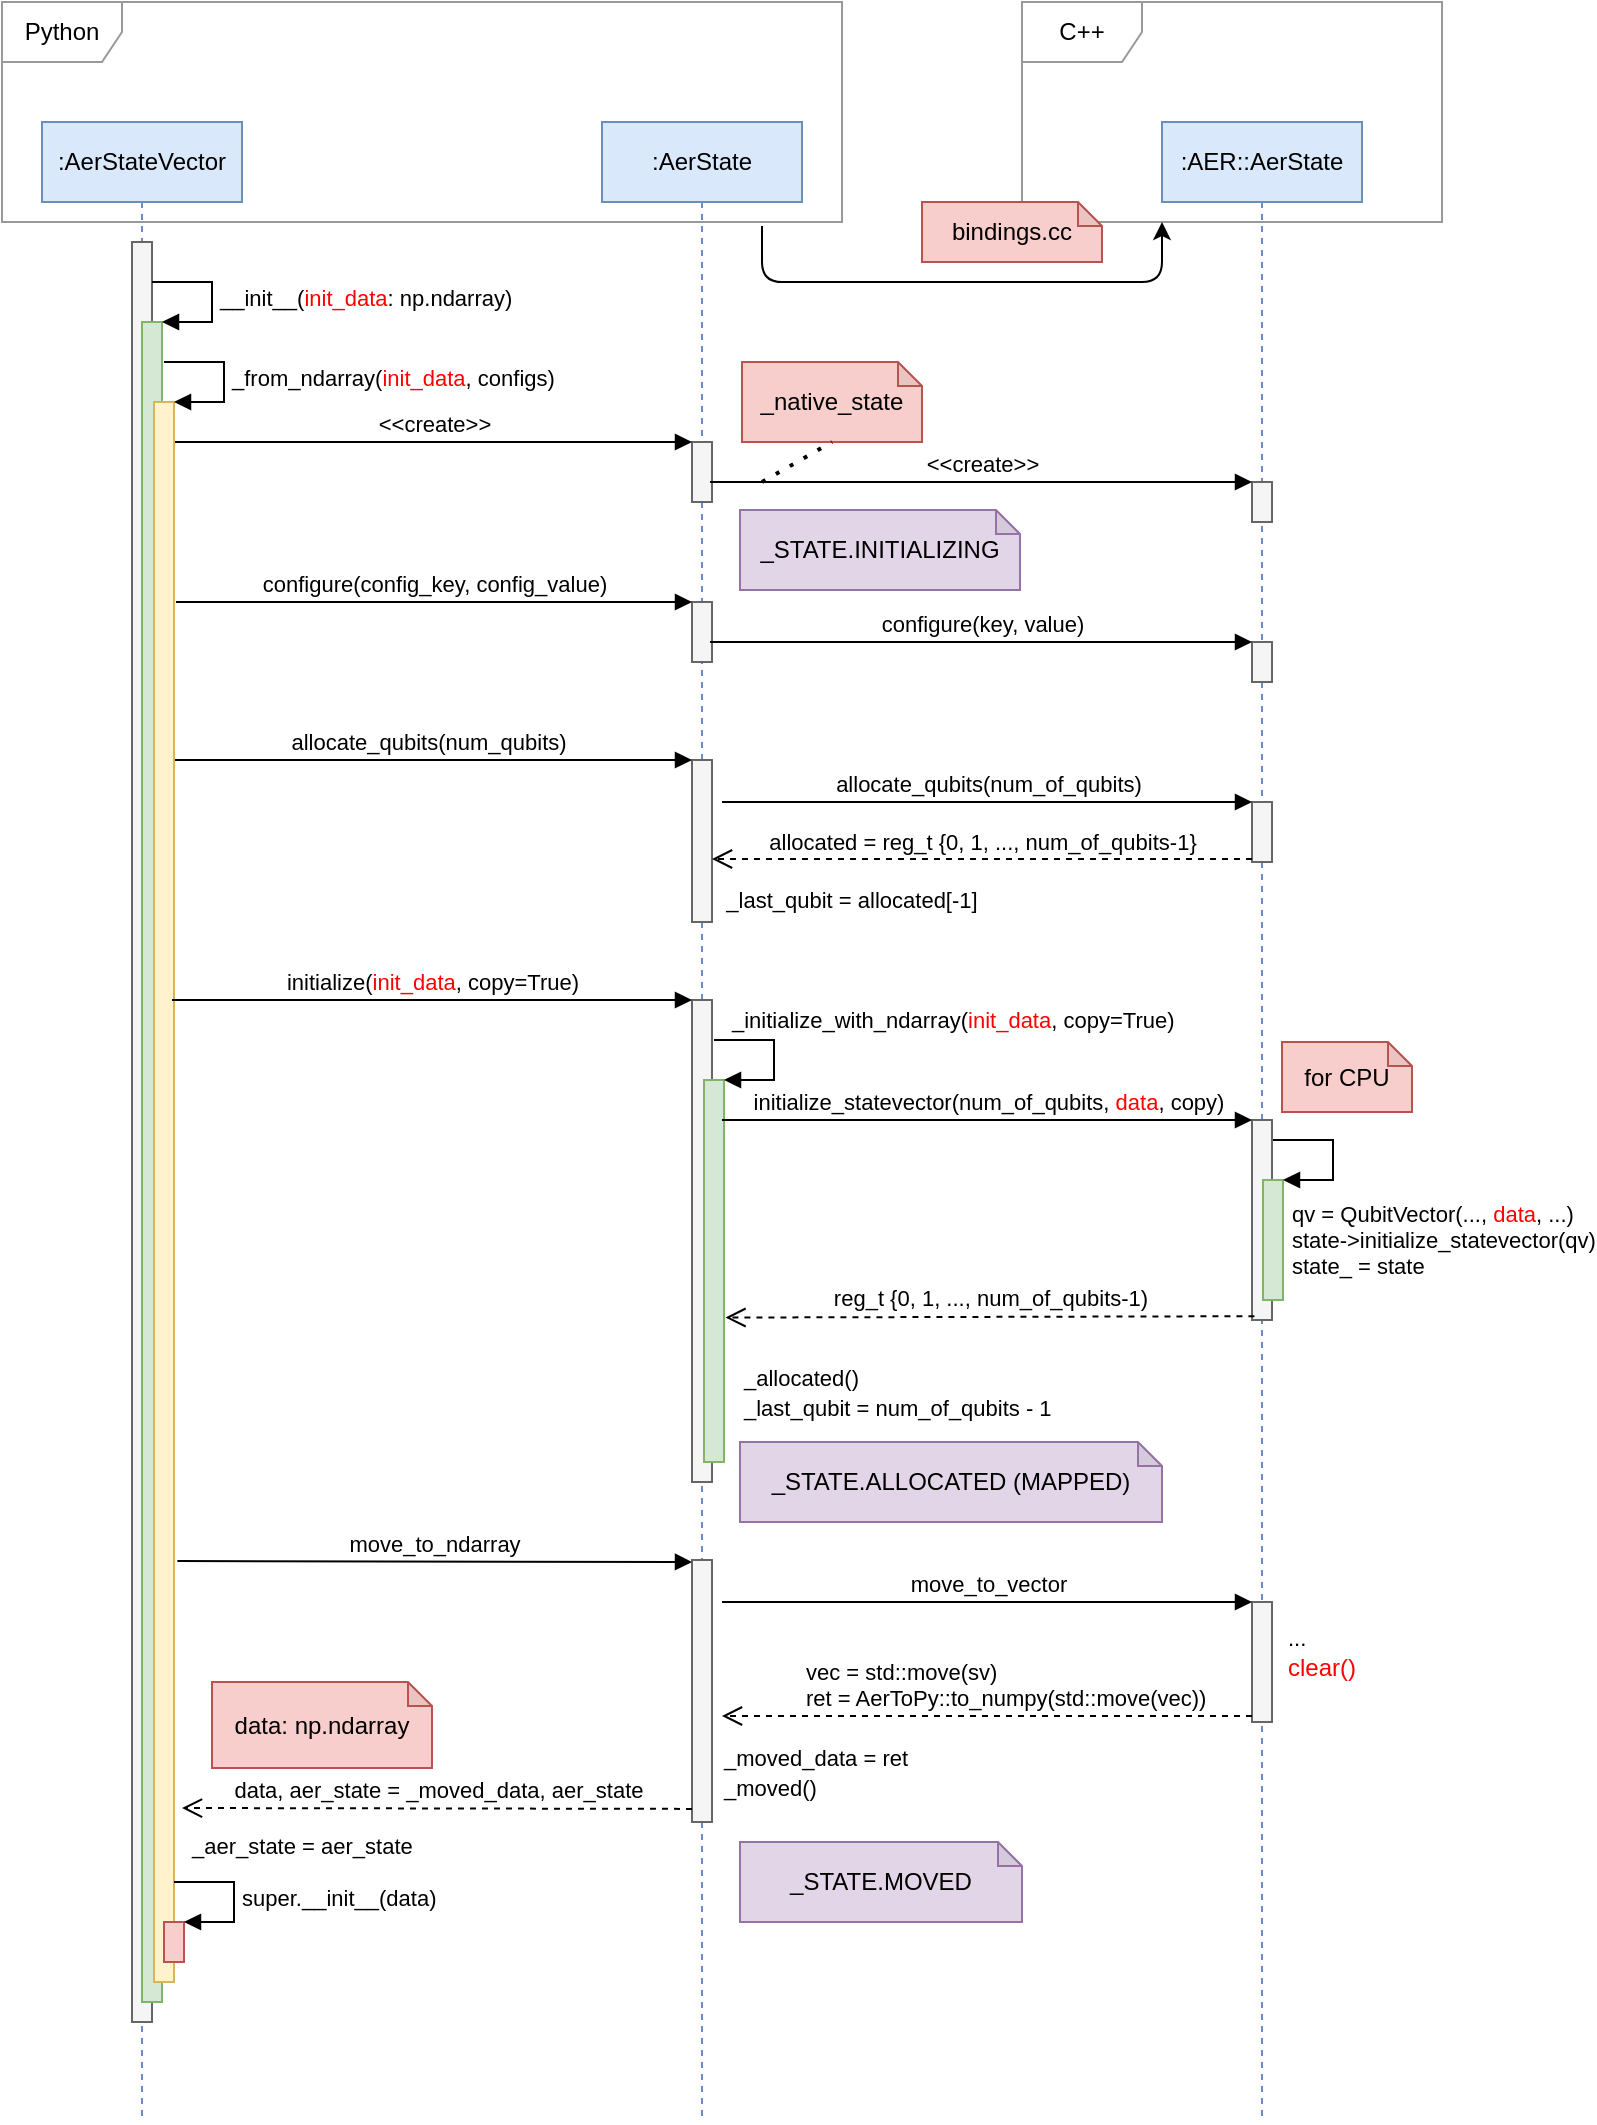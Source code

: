 <mxfile>
    <diagram id="dqudOsXMSFICv_JLVV3p" name="StateVector_Initialization">
        <mxGraphModel dx="291" dy="289" grid="1" gridSize="10" guides="1" tooltips="1" connect="1" arrows="1" fold="1" page="1" pageScale="1" pageWidth="827" pageHeight="1169" math="0" shadow="0">
            <root>
                <mxCell id="0"/>
                <mxCell id="1" parent="0"/>
                <mxCell id="4" value=":AER::AerState" style="shape=umlLifeline;perimeter=lifelinePerimeter;whiteSpace=wrap;html=1;container=1;collapsible=0;recursiveResize=0;outlineConnect=0;fillColor=#dae8fc;strokeColor=#6c8ebf;movable=1;resizable=1;rotatable=1;deletable=1;editable=1;connectable=1;" parent="1" vertex="1">
                    <mxGeometry x="600" y="80" width="100" height="1000" as="geometry"/>
                </mxCell>
                <mxCell id="24" value="" style="html=1;points=[];perimeter=orthogonalPerimeter;fillColor=#f5f5f5;fontColor=#333333;strokeColor=#666666;" parent="4" vertex="1">
                    <mxGeometry x="45" y="180" width="10" height="20" as="geometry"/>
                </mxCell>
                <mxCell id="32" value="" style="html=1;points=[];perimeter=orthogonalPerimeter;fillColor=#f5f5f5;fontColor=#333333;strokeColor=#666666;" parent="4" vertex="1">
                    <mxGeometry x="45" y="260" width="10" height="20" as="geometry"/>
                </mxCell>
                <mxCell id="E8-gc4cH8Mm7W0wq7m9V-41" value="" style="html=1;points=[];perimeter=orthogonalPerimeter;fillColor=#f5f5f5;fontColor=#333333;strokeColor=#666666;" parent="4" vertex="1">
                    <mxGeometry x="45" y="340" width="10" height="30" as="geometry"/>
                </mxCell>
                <mxCell id="p6g36HFZJA8HmugAbl4n-45" value="" style="html=1;points=[];perimeter=orthogonalPerimeter;strokeColor=#666666;fillColor=#f5f5f5;fontColor=#333333;" parent="4" vertex="1">
                    <mxGeometry x="45" y="499" width="10" height="100" as="geometry"/>
                </mxCell>
                <mxCell id="p6g36HFZJA8HmugAbl4n-49" value="" style="html=1;points=[];perimeter=orthogonalPerimeter;strokeColor=#82b366;fillColor=#d5e8d4;" parent="4" vertex="1">
                    <mxGeometry x="50.5" y="529" width="10" height="60" as="geometry"/>
                </mxCell>
                <mxCell id="p6g36HFZJA8HmugAbl4n-50" value="qv =&amp;nbsp;QubitVector(..., &lt;font color=&quot;#ff0000&quot;&gt;data&lt;/font&gt;, ...)&lt;br&gt;state-&amp;gt;initialize_statevector(qv)&lt;br&gt;state_ = state" style="edgeStyle=orthogonalEdgeStyle;html=1;align=left;spacingLeft=2;endArrow=block;rounded=0;entryX=1;entryY=0;" parent="4" target="p6g36HFZJA8HmugAbl4n-49" edge="1">
                    <mxGeometry x="1" y="30" relative="1" as="geometry">
                        <mxPoint x="55.5" y="509" as="sourcePoint"/>
                        <Array as="points">
                            <mxPoint x="85.5" y="509"/>
                        </Array>
                        <mxPoint as="offset"/>
                    </mxGeometry>
                </mxCell>
                <mxCell id="p6g36HFZJA8HmugAbl4n-67" value="" style="html=1;points=[];perimeter=orthogonalPerimeter;fontColor=#333333;strokeColor=#666666;fillColor=#f5f5f5;" parent="4" vertex="1">
                    <mxGeometry x="45" y="740" width="10" height="60" as="geometry"/>
                </mxCell>
                <mxCell id="p6g36HFZJA8HmugAbl4n-70" value="&lt;span style=&quot;color: rgb(0 , 0 , 0) ; font-size: 11px ; background-color: rgb(255 , 255 , 255)&quot;&gt;...&lt;br&gt;&lt;/span&gt;clear()" style="text;html=1;strokeColor=none;fillColor=none;align=left;verticalAlign=middle;whiteSpace=wrap;rounded=0;fontColor=#FF0000;" parent="4" vertex="1">
                    <mxGeometry x="60.5" y="750" width="60" height="30" as="geometry"/>
                </mxCell>
                <mxCell id="3" value=":AerState" style="shape=umlLifeline;perimeter=lifelinePerimeter;whiteSpace=wrap;html=1;container=1;collapsible=0;recursiveResize=0;outlineConnect=0;fillColor=#dae8fc;strokeColor=#6c8ebf;movable=1;resizable=1;rotatable=1;deletable=1;editable=1;connectable=1;" parent="1" vertex="1">
                    <mxGeometry x="320" y="80" width="100" height="1000" as="geometry"/>
                </mxCell>
                <mxCell id="16" value="" style="html=1;points=[];perimeter=orthogonalPerimeter;fillColor=#f5f5f5;fontColor=#333333;strokeColor=#666666;" parent="3" vertex="1">
                    <mxGeometry x="45" y="160" width="10" height="30" as="geometry"/>
                </mxCell>
                <mxCell id="17" value="&amp;lt;&amp;lt;create&amp;gt;&amp;gt;" style="html=1;verticalAlign=bottom;endArrow=block;entryX=0;entryY=0;" parent="3" source="12" edge="1">
                    <mxGeometry relative="1" as="geometry">
                        <mxPoint x="-210" y="160" as="sourcePoint"/>
                        <mxPoint x="45" y="160.0" as="targetPoint"/>
                    </mxGeometry>
                </mxCell>
                <mxCell id="29" value="" style="html=1;points=[];perimeter=orthogonalPerimeter;fillColor=#f5f5f5;fontColor=#333333;strokeColor=#666666;" parent="3" vertex="1">
                    <mxGeometry x="45" y="240" width="10" height="30" as="geometry"/>
                </mxCell>
                <mxCell id="E8-gc4cH8Mm7W0wq7m9V-38" value="" style="html=1;points=[];perimeter=orthogonalPerimeter;fillColor=#f5f5f5;fontColor=#333333;strokeColor=#666666;" parent="3" vertex="1">
                    <mxGeometry x="45" y="319" width="10" height="81" as="geometry"/>
                </mxCell>
                <mxCell id="E8-gc4cH8Mm7W0wq7m9V-39" value="allocate_qubits(num_qubits)" style="html=1;verticalAlign=bottom;endArrow=block;entryX=0;entryY=0;" parent="3" target="E8-gc4cH8Mm7W0wq7m9V-38" edge="1">
                    <mxGeometry relative="1" as="geometry">
                        <mxPoint x="-220" y="319" as="sourcePoint"/>
                    </mxGeometry>
                </mxCell>
                <mxCell id="p6g36HFZJA8HmugAbl4n-38" value="" style="html=1;points=[];perimeter=orthogonalPerimeter;strokeColor=#666666;fillColor=#f5f5f5;fontColor=#333333;" parent="3" vertex="1">
                    <mxGeometry x="45" y="439" width="10" height="241" as="geometry"/>
                </mxCell>
                <mxCell id="p6g36HFZJA8HmugAbl4n-43" value="" style="html=1;points=[];perimeter=orthogonalPerimeter;strokeColor=#82b366;fillColor=#d5e8d4;" parent="3" vertex="1">
                    <mxGeometry x="51" y="479" width="10" height="191" as="geometry"/>
                </mxCell>
                <mxCell id="p6g36HFZJA8HmugAbl4n-44" value="_initialize_with_ndarray(&lt;font color=&quot;#ff0000&quot;&gt;init_data&lt;/font&gt;, copy=True)" style="edgeStyle=orthogonalEdgeStyle;html=1;align=left;spacingLeft=2;endArrow=block;rounded=0;entryX=1;entryY=0;" parent="3" target="p6g36HFZJA8HmugAbl4n-43" edge="1">
                    <mxGeometry x="-0.867" y="10" relative="1" as="geometry">
                        <mxPoint x="56" y="459" as="sourcePoint"/>
                        <Array as="points">
                            <mxPoint x="86" y="459"/>
                        </Array>
                        <mxPoint as="offset"/>
                    </mxGeometry>
                </mxCell>
                <mxCell id="p6g36HFZJA8HmugAbl4n-59" value="&lt;span style=&quot;color: rgb(0 , 0 , 0) ; font-size: 11px ; text-align: left ; background-color: rgb(255 , 255 , 255)&quot;&gt;_last_qubit = allocated[-1]&lt;/span&gt;" style="text;html=1;strokeColor=none;fillColor=none;align=center;verticalAlign=middle;whiteSpace=wrap;rounded=0;fontColor=#FF0000;" parent="3" vertex="1">
                    <mxGeometry x="60" y="374" width="130" height="30" as="geometry"/>
                </mxCell>
                <mxCell id="p6g36HFZJA8HmugAbl4n-48" value="for CPU" style="shape=note;whiteSpace=wrap;html=1;backgroundOutline=1;darkOpacity=0.05;size=12;fillColor=#f8cecc;strokeColor=#b85450;" parent="3" vertex="1">
                    <mxGeometry x="340" y="460" width="65" height="35" as="geometry"/>
                </mxCell>
                <mxCell id="p6g36HFZJA8HmugAbl4n-64" value="" style="html=1;points=[];perimeter=orthogonalPerimeter;fontColor=#333333;strokeColor=#666666;fillColor=#f5f5f5;" parent="3" vertex="1">
                    <mxGeometry x="45" y="719" width="10" height="131" as="geometry"/>
                </mxCell>
                <mxCell id="2" value=":AerStateVector" style="shape=umlLifeline;perimeter=lifelinePerimeter;whiteSpace=wrap;html=1;container=1;collapsible=0;recursiveResize=0;outlineConnect=0;fillColor=#dae8fc;strokeColor=#6c8ebf;movable=1;resizable=1;rotatable=1;deletable=1;editable=1;connectable=1;" parent="1" vertex="1">
                    <mxGeometry x="40" y="80" width="100" height="1000" as="geometry"/>
                </mxCell>
                <mxCell id="9" value="" style="html=1;points=[];perimeter=orthogonalPerimeter;fillColor=#f5f5f5;fontColor=#333333;strokeColor=#666666;" parent="2" vertex="1">
                    <mxGeometry x="45" y="60" width="10" height="890" as="geometry"/>
                </mxCell>
                <mxCell id="10" value="" style="html=1;points=[];perimeter=orthogonalPerimeter;fillColor=#d5e8d4;strokeColor=#82b366;" parent="2" vertex="1">
                    <mxGeometry x="50" y="100" width="10" height="840" as="geometry"/>
                </mxCell>
                <mxCell id="11" value="__init__(&lt;font color=&quot;#ff0000&quot;&gt;init_data&lt;/font&gt;: np.ndarray)" style="edgeStyle=orthogonalEdgeStyle;html=1;align=left;spacingLeft=2;endArrow=block;rounded=0;entryX=1;entryY=0;" parent="2" target="10" edge="1">
                    <mxGeometry relative="1" as="geometry">
                        <mxPoint x="55" y="80" as="sourcePoint"/>
                        <Array as="points">
                            <mxPoint x="85" y="80"/>
                        </Array>
                    </mxGeometry>
                </mxCell>
                <mxCell id="12" value="" style="html=1;points=[];perimeter=orthogonalPerimeter;fillColor=#fff2cc;strokeColor=#d6b656;" parent="2" vertex="1">
                    <mxGeometry x="56" y="140" width="10" height="790" as="geometry"/>
                </mxCell>
                <mxCell id="13" value="_from_ndarray(&lt;font color=&quot;#ff0000&quot;&gt;init_data&lt;/font&gt;, configs)" style="edgeStyle=orthogonalEdgeStyle;html=1;align=left;spacingLeft=2;endArrow=block;rounded=0;entryX=1;entryY=0;" parent="2" target="12" edge="1">
                    <mxGeometry relative="1" as="geometry">
                        <mxPoint x="61" y="120" as="sourcePoint"/>
                        <Array as="points">
                            <mxPoint x="91" y="120"/>
                        </Array>
                    </mxGeometry>
                </mxCell>
                <mxCell id="p6g36HFZJA8HmugAbl4n-74" value="" style="html=1;points=[];perimeter=orthogonalPerimeter;strokeColor=#b85450;fillColor=#f8cecc;" parent="2" vertex="1">
                    <mxGeometry x="61" y="900" width="10" height="20" as="geometry"/>
                </mxCell>
                <mxCell id="p6g36HFZJA8HmugAbl4n-75" value="&lt;font color=&quot;#000000&quot;&gt;super.__init__(data)&lt;/font&gt;" style="edgeStyle=orthogonalEdgeStyle;html=1;align=left;spacingLeft=2;endArrow=block;rounded=0;entryX=1;entryY=0;fontColor=#FF0000;" parent="2" target="p6g36HFZJA8HmugAbl4n-74" edge="1">
                    <mxGeometry relative="1" as="geometry">
                        <mxPoint x="66" y="880" as="sourcePoint"/>
                        <Array as="points">
                            <mxPoint x="96" y="880"/>
                        </Array>
                    </mxGeometry>
                </mxCell>
                <mxCell id="21" value="_native_state" style="shape=note;whiteSpace=wrap;html=1;backgroundOutline=1;darkOpacity=0.05;size=12;fillColor=#f8cecc;strokeColor=#b85450;" parent="1" vertex="1">
                    <mxGeometry x="390" y="200" width="90" height="40" as="geometry"/>
                </mxCell>
                <mxCell id="22" value="" style="endArrow=none;dashed=1;html=1;dashPattern=1 3;strokeWidth=2;entryX=0.5;entryY=1;entryDx=0;entryDy=0;entryPerimeter=0;" parent="1" target="21" edge="1">
                    <mxGeometry width="50" height="50" relative="1" as="geometry">
                        <mxPoint x="400" y="260" as="sourcePoint"/>
                        <mxPoint x="420" y="200" as="targetPoint"/>
                    </mxGeometry>
                </mxCell>
                <mxCell id="23" value="data: np.ndarray" style="shape=note;whiteSpace=wrap;html=1;backgroundOutline=1;darkOpacity=0.05;size=12;fillColor=#f8cecc;strokeColor=#b85450;" parent="1" vertex="1">
                    <mxGeometry x="125" y="860" width="110" height="43" as="geometry"/>
                </mxCell>
                <mxCell id="25" value="&amp;lt;&amp;lt;create&amp;gt;&amp;gt;" style="html=1;verticalAlign=bottom;endArrow=block;entryX=0;entryY=0;" parent="1" target="24" edge="1">
                    <mxGeometry relative="1" as="geometry">
                        <mxPoint x="374" y="260" as="sourcePoint"/>
                    </mxGeometry>
                </mxCell>
                <mxCell id="30" value="configure(config_key, config_value)" style="html=1;verticalAlign=bottom;endArrow=block;entryX=0;entryY=0;" parent="1" target="29" edge="1">
                    <mxGeometry relative="1" as="geometry">
                        <mxPoint x="107" y="320" as="sourcePoint"/>
                    </mxGeometry>
                </mxCell>
                <mxCell id="33" value="configure(key, value)" style="html=1;verticalAlign=bottom;endArrow=block;entryX=0;entryY=0;" parent="1" target="32" edge="1">
                    <mxGeometry relative="1" as="geometry">
                        <mxPoint x="374" y="340" as="sourcePoint"/>
                    </mxGeometry>
                </mxCell>
                <mxCell id="38" value="_STATE.INITIALIZING" style="shape=note;whiteSpace=wrap;html=1;backgroundOutline=1;darkOpacity=0.05;size=12;fillColor=#e1d5e7;strokeColor=#9673a6;" parent="1" vertex="1">
                    <mxGeometry x="389" y="274" width="140" height="40" as="geometry"/>
                </mxCell>
                <mxCell id="E8-gc4cH8Mm7W0wq7m9V-42" value="allocate_qubits(num_of_qubits)" style="html=1;verticalAlign=bottom;endArrow=block;entryX=0;entryY=0;" parent="1" target="E8-gc4cH8Mm7W0wq7m9V-41" edge="1">
                    <mxGeometry relative="1" as="geometry">
                        <mxPoint x="380" y="420" as="sourcePoint"/>
                    </mxGeometry>
                </mxCell>
                <mxCell id="E8-gc4cH8Mm7W0wq7m9V-43" value="allocated = reg_t {0, 1, ..., num_of_qubits-1}" style="html=1;verticalAlign=bottom;endArrow=open;dashed=1;endSize=8;exitX=0;exitY=0.95;" parent="1" source="E8-gc4cH8Mm7W0wq7m9V-41" target="E8-gc4cH8Mm7W0wq7m9V-38" edge="1">
                    <mxGeometry relative="1" as="geometry">
                        <mxPoint x="380" y="458" as="targetPoint"/>
                    </mxGeometry>
                </mxCell>
                <mxCell id="E8-gc4cH8Mm7W0wq7m9V-44" value="Python" style="shape=umlFrame;whiteSpace=wrap;html=1;movable=0;resizable=0;rotatable=0;deletable=0;editable=0;connectable=0;strokeColor=#999999;" parent="1" vertex="1">
                    <mxGeometry x="20" y="20" width="420" height="110" as="geometry"/>
                </mxCell>
                <mxCell id="E8-gc4cH8Mm7W0wq7m9V-45" value="C++" style="shape=umlFrame;whiteSpace=wrap;html=1;movable=0;resizable=0;rotatable=0;deletable=0;editable=0;connectable=0;strokeColor=#999999;" parent="1" vertex="1">
                    <mxGeometry x="530" y="20" width="210" height="110" as="geometry"/>
                </mxCell>
                <mxCell id="E8-gc4cH8Mm7W0wq7m9V-46" value="" style="endArrow=classic;html=1;" parent="1" edge="1">
                    <mxGeometry width="50" height="50" relative="1" as="geometry">
                        <mxPoint x="400" y="132" as="sourcePoint"/>
                        <mxPoint x="600" y="130" as="targetPoint"/>
                        <Array as="points">
                            <mxPoint x="400" y="160"/>
                            <mxPoint x="600" y="160"/>
                        </Array>
                    </mxGeometry>
                </mxCell>
                <mxCell id="E8-gc4cH8Mm7W0wq7m9V-47" value="bindings.cc" style="shape=note;whiteSpace=wrap;html=1;backgroundOutline=1;darkOpacity=0.05;size=12;fillColor=#f8cecc;strokeColor=#b85450;" parent="1" vertex="1">
                    <mxGeometry x="480" y="120" width="90" height="30" as="geometry"/>
                </mxCell>
                <mxCell id="p6g36HFZJA8HmugAbl4n-39" value="initialize(&lt;font color=&quot;#ff0000&quot;&gt;init_data&lt;/font&gt;, copy=True)" style="html=1;verticalAlign=bottom;endArrow=block;entryX=0;entryY=0;" parent="1" target="p6g36HFZJA8HmugAbl4n-38" edge="1">
                    <mxGeometry relative="1" as="geometry">
                        <mxPoint x="105" y="519" as="sourcePoint"/>
                    </mxGeometry>
                </mxCell>
                <mxCell id="p6g36HFZJA8HmugAbl4n-46" value="initialize_statevector(num_of_qubits, &lt;font color=&quot;#ff0000&quot;&gt;data&lt;/font&gt;, copy)" style="html=1;verticalAlign=bottom;endArrow=block;" parent="1" edge="1">
                    <mxGeometry relative="1" as="geometry">
                        <mxPoint x="380" y="579" as="sourcePoint"/>
                        <mxPoint x="645" y="579" as="targetPoint"/>
                    </mxGeometry>
                </mxCell>
                <mxCell id="p6g36HFZJA8HmugAbl4n-47" value="reg_t {0, 1, ..., num_of_qubits-1)" style="html=1;verticalAlign=bottom;endArrow=open;dashed=1;endSize=8;exitX=0.122;exitY=0.951;entryX=1.075;entryY=0.827;entryDx=0;entryDy=0;entryPerimeter=0;exitDx=0;exitDy=0;exitPerimeter=0;" parent="1" edge="1">
                    <mxGeometry relative="1" as="geometry">
                        <mxPoint x="381.75" y="677.78" as="targetPoint"/>
                        <mxPoint x="646.22" y="677.1" as="sourcePoint"/>
                    </mxGeometry>
                </mxCell>
                <mxCell id="p6g36HFZJA8HmugAbl4n-60" value="&lt;span style=&quot;background-color: rgb(255, 255, 255);&quot;&gt;&lt;font color=&quot;#000000&quot;&gt;&lt;span style=&quot;font-size: 11px&quot;&gt;_allocated()&lt;/span&gt;&lt;/font&gt;&lt;br&gt;&lt;font color=&quot;#000000&quot;&gt;&lt;span style=&quot;font-size: 11px&quot;&gt;_last_qubit =&amp;nbsp;&lt;/span&gt;&lt;/font&gt;&lt;/span&gt;&lt;font color=&quot;#000000&quot;&gt;&lt;span style=&quot;font-size: 11px&quot;&gt;num_of_qubits - 1&lt;/span&gt;&lt;/font&gt;" style="text;html=1;strokeColor=none;fillColor=none;align=left;verticalAlign=middle;whiteSpace=wrap;rounded=0;fontColor=#FF0000;" parent="1" vertex="1">
                    <mxGeometry x="389" y="700" width="161" height="30" as="geometry"/>
                </mxCell>
                <mxCell id="p6g36HFZJA8HmugAbl4n-63" value="_STATE.ALLOCATED (MAPPED)" style="shape=note;whiteSpace=wrap;html=1;backgroundOutline=1;darkOpacity=0.05;size=12;fillColor=#e1d5e7;strokeColor=#9673a6;" parent="1" vertex="1">
                    <mxGeometry x="389" y="740" width="211" height="40" as="geometry"/>
                </mxCell>
                <mxCell id="p6g36HFZJA8HmugAbl4n-65" value="&lt;font color=&quot;#000000&quot;&gt;move_to_ndarray&lt;/font&gt;" style="html=1;verticalAlign=bottom;endArrow=block;entryX=0;entryY=0;fontColor=#FF0000;exitX=1.17;exitY=0.85;exitDx=0;exitDy=0;exitPerimeter=0;" parent="1" edge="1">
                    <mxGeometry relative="1" as="geometry">
                        <mxPoint x="107.7" y="799.5" as="sourcePoint"/>
                        <mxPoint x="365" y="800" as="targetPoint"/>
                    </mxGeometry>
                </mxCell>
                <mxCell id="p6g36HFZJA8HmugAbl4n-68" value="move_to_vector" style="html=1;verticalAlign=bottom;endArrow=block;entryX=0;entryY=0;fontColor=#000000;" parent="1" target="p6g36HFZJA8HmugAbl4n-67" edge="1">
                    <mxGeometry relative="1" as="geometry">
                        <mxPoint x="380" y="820" as="sourcePoint"/>
                    </mxGeometry>
                </mxCell>
                <mxCell id="p6g36HFZJA8HmugAbl4n-69" value="vec = std::move(sv)&lt;br&gt;ret = AerToPy::to_numpy(std::move(vec))" style="html=1;verticalAlign=bottom;endArrow=open;dashed=1;endSize=8;exitX=0;exitY=0.95;fontColor=#000000;align=left;" parent="1" source="p6g36HFZJA8HmugAbl4n-67" edge="1">
                    <mxGeometry x="0.698" relative="1" as="geometry">
                        <mxPoint x="380" y="877" as="targetPoint"/>
                        <mxPoint as="offset"/>
                    </mxGeometry>
                </mxCell>
                <mxCell id="p6g36HFZJA8HmugAbl4n-66" value="&lt;font color=&quot;#000000&quot;&gt;data, aer_state = _moved_data, aer_state&lt;/font&gt;" style="html=1;verticalAlign=bottom;endArrow=open;dashed=1;endSize=8;exitX=0;exitY=0.95;fontColor=#FF0000;" parent="1" source="p6g36HFZJA8HmugAbl4n-64" edge="1">
                    <mxGeometry relative="1" as="geometry">
                        <mxPoint x="110" y="923" as="targetPoint"/>
                    </mxGeometry>
                </mxCell>
                <mxCell id="p6g36HFZJA8HmugAbl4n-71" value="&lt;span style=&quot;background-color: rgb(255 , 255 , 255)&quot;&gt;&lt;font color=&quot;#000000&quot;&gt;&lt;span style=&quot;font-size: 11px&quot;&gt;_moved_data = ret&lt;/span&gt;&lt;/font&gt;&lt;br&gt;&lt;font color=&quot;#000000&quot;&gt;&lt;span style=&quot;font-size: 11px&quot;&gt;_moved()&lt;/span&gt;&lt;/font&gt;&lt;/span&gt;" style="text;html=1;strokeColor=none;fillColor=none;align=left;verticalAlign=middle;whiteSpace=wrap;rounded=0;fontColor=#FF0000;" parent="1" vertex="1">
                    <mxGeometry x="378.5" y="890" width="161" height="30" as="geometry"/>
                </mxCell>
                <mxCell id="p6g36HFZJA8HmugAbl4n-72" value="_STATE.MOVED" style="shape=note;whiteSpace=wrap;html=1;backgroundOutline=1;darkOpacity=0.05;size=12;fillColor=#e1d5e7;strokeColor=#9673a6;" parent="1" vertex="1">
                    <mxGeometry x="389" y="940" width="141" height="40" as="geometry"/>
                </mxCell>
                <mxCell id="p6g36HFZJA8HmugAbl4n-73" value="&lt;font color=&quot;#000000&quot;&gt;&lt;span style=&quot;font-size: 11px ; background-color: rgb(255 , 255 , 255)&quot;&gt;_aer_state = aer_state&lt;/span&gt;&lt;/font&gt;" style="text;html=1;strokeColor=none;fillColor=none;align=left;verticalAlign=middle;whiteSpace=wrap;rounded=0;fontColor=#FF0000;" parent="1" vertex="1">
                    <mxGeometry x="113" y="927" width="161" height="30" as="geometry"/>
                </mxCell>
            </root>
        </mxGraphModel>
    </diagram>
    <diagram id="XBzr-M2RMqgCWCsHORJS" name="AerState_state_transition">
        <mxGraphModel dx="766" dy="357" grid="1" gridSize="10" guides="1" tooltips="1" connect="1" arrows="1" fold="1" page="1" pageScale="1" pageWidth="827" pageHeight="1169" math="0" shadow="0">
            <root>
                <mxCell id="FKvRg5avlS0RdfHe7xMF-0"/>
                <mxCell id="FKvRg5avlS0RdfHe7xMF-1" parent="FKvRg5avlS0RdfHe7xMF-0"/>
                <mxCell id="o4FnzVwhx6e5Ym-4PX9w-4" value="INITIALIZING" style="swimlane;fontStyle=1;align=center;verticalAlign=middle;childLayout=stackLayout;horizontal=1;startSize=30;horizontalStack=0;resizeParent=0;resizeLast=1;container=0;fontColor=#000000;collapsible=0;rounded=1;arcSize=30;strokeColor=#ff0000;fillColor=#ffffc0;swimlaneFillColor=#ffffc0;dropTarget=0;" parent="FKvRg5avlS0RdfHe7xMF-1" vertex="1">
                    <mxGeometry x="200" y="40" width="160" height="60" as="geometry"/>
                </mxCell>
                <mxCell id="o4FnzVwhx6e5Ym-4PX9w-6" value="" style="edgeStyle=orthogonalEdgeStyle;html=1;verticalAlign=bottom;endArrow=open;endSize=8;strokeColor=#ff0000;entryX=0.5;entryY=0;entryDx=0;entryDy=0;" parent="FKvRg5avlS0RdfHe7xMF-1" source="o4FnzVwhx6e5Ym-4PX9w-4" target="o4FnzVwhx6e5Ym-4PX9w-7" edge="1">
                    <mxGeometry relative="1" as="geometry">
                        <mxPoint x="310" y="190" as="targetPoint"/>
                        <Array as="points">
                            <mxPoint x="240" y="140"/>
                            <mxPoint x="160" y="140"/>
                        </Array>
                    </mxGeometry>
                </mxCell>
                <mxCell id="o4FnzVwhx6e5Ym-4PX9w-7" value="ALLOCATED" style="swimlane;fontStyle=1;align=center;verticalAlign=middle;childLayout=stackLayout;horizontal=1;startSize=30;horizontalStack=0;resizeParent=0;resizeLast=1;container=0;fontColor=#000000;collapsible=0;rounded=1;arcSize=30;strokeColor=#ff0000;fillColor=#ffffc0;swimlaneFillColor=#ffffc0;dropTarget=0;" parent="FKvRg5avlS0RdfHe7xMF-1" vertex="1">
                    <mxGeometry x="80" y="160" width="160" height="60" as="geometry"/>
                </mxCell>
                <mxCell id="o4FnzVwhx6e5Ym-4PX9w-8" value="MAPPED" style="swimlane;fontStyle=1;align=center;verticalAlign=middle;childLayout=stackLayout;horizontal=1;startSize=30;horizontalStack=0;resizeParent=0;resizeLast=1;container=0;fontColor=#000000;collapsible=0;rounded=1;arcSize=30;strokeColor=#ff0000;fillColor=#ffffc0;swimlaneFillColor=#ffffc0;dropTarget=0;" parent="FKvRg5avlS0RdfHe7xMF-1" vertex="1">
                    <mxGeometry x="320" y="160" width="160" height="60" as="geometry"/>
                </mxCell>
                <mxCell id="o4FnzVwhx6e5Ym-4PX9w-9" value="MOVED" style="swimlane;fontStyle=1;align=center;verticalAlign=middle;childLayout=stackLayout;horizontal=1;startSize=30;horizontalStack=0;resizeParent=0;resizeLast=1;container=0;fontColor=#000000;collapsible=0;rounded=1;arcSize=30;strokeColor=#ff0000;fillColor=#ffffc0;swimlaneFillColor=#ffffc0;dropTarget=0;" parent="FKvRg5avlS0RdfHe7xMF-1" vertex="1">
                    <mxGeometry x="80" y="320" width="160" height="60" as="geometry"/>
                </mxCell>
                <mxCell id="o4FnzVwhx6e5Ym-4PX9w-10" value="CLOSED" style="swimlane;fontStyle=1;align=center;verticalAlign=middle;childLayout=stackLayout;horizontal=1;startSize=30;horizontalStack=0;resizeParent=0;resizeLast=1;container=0;fontColor=#000000;collapsible=0;rounded=1;arcSize=30;strokeColor=#ff0000;fillColor=#ffffc0;swimlaneFillColor=#ffffc0;dropTarget=0;" parent="FKvRg5avlS0RdfHe7xMF-1" vertex="1">
                    <mxGeometry x="320" y="320" width="160" height="60" as="geometry"/>
                </mxCell>
                <mxCell id="o4FnzVwhx6e5Ym-4PX9w-11" value="" style="edgeStyle=orthogonalEdgeStyle;html=1;verticalAlign=bottom;endArrow=open;endSize=8;strokeColor=#ff0000;entryX=0.5;entryY=0;entryDx=0;entryDy=0;exitX=0.75;exitY=1;exitDx=0;exitDy=0;" parent="FKvRg5avlS0RdfHe7xMF-1" source="o4FnzVwhx6e5Ym-4PX9w-4" target="o4FnzVwhx6e5Ym-4PX9w-8" edge="1">
                    <mxGeometry relative="1" as="geometry">
                        <mxPoint x="160" y="190" as="targetPoint"/>
                        <mxPoint x="320" y="140" as="sourcePoint"/>
                        <Array as="points">
                            <mxPoint x="320" y="140"/>
                            <mxPoint x="400" y="140"/>
                        </Array>
                    </mxGeometry>
                </mxCell>
                <mxCell id="o4FnzVwhx6e5Ym-4PX9w-12" value="" style="edgeStyle=orthogonalEdgeStyle;html=1;verticalAlign=bottom;endArrow=open;endSize=8;strokeColor=#ff0000;entryX=0.5;entryY=0;entryDx=0;entryDy=0;exitX=0.5;exitY=1;exitDx=0;exitDy=0;" parent="FKvRg5avlS0RdfHe7xMF-1" source="o4FnzVwhx6e5Ym-4PX9w-7" target="o4FnzVwhx6e5Ym-4PX9w-9" edge="1">
                    <mxGeometry relative="1" as="geometry">
                        <mxPoint x="160" y="190" as="targetPoint"/>
                        <mxPoint x="320" y="140" as="sourcePoint"/>
                    </mxGeometry>
                </mxCell>
                <mxCell id="o4FnzVwhx6e5Ym-4PX9w-13" value="" style="edgeStyle=orthogonalEdgeStyle;html=1;verticalAlign=bottom;endArrow=open;endSize=8;strokeColor=#ff0000;entryX=0;entryY=0.5;entryDx=0;entryDy=0;exitX=1;exitY=0.5;exitDx=0;exitDy=0;" parent="FKvRg5avlS0RdfHe7xMF-1" source="o4FnzVwhx6e5Ym-4PX9w-9" target="o4FnzVwhx6e5Ym-4PX9w-10" edge="1">
                    <mxGeometry relative="1" as="geometry">
                        <mxPoint x="130" y="350" as="targetPoint"/>
                        <mxPoint x="160" y="250" as="sourcePoint"/>
                    </mxGeometry>
                </mxCell>
                <mxCell id="o4FnzVwhx6e5Ym-4PX9w-14" value="" style="edgeStyle=orthogonalEdgeStyle;html=1;verticalAlign=bottom;endArrow=open;endSize=8;strokeColor=#ff0000;entryX=0.5;entryY=0;entryDx=0;entryDy=0;exitX=0.5;exitY=1;exitDx=0;exitDy=0;" parent="FKvRg5avlS0RdfHe7xMF-1" source="o4FnzVwhx6e5Ym-4PX9w-8" target="o4FnzVwhx6e5Ym-4PX9w-10" edge="1">
                    <mxGeometry relative="1" as="geometry">
                        <mxPoint x="330" y="380" as="targetPoint"/>
                        <mxPoint x="170" y="380" as="sourcePoint"/>
                    </mxGeometry>
                </mxCell>
            </root>
        </mxGraphModel>
    </diagram>
</mxfile>
